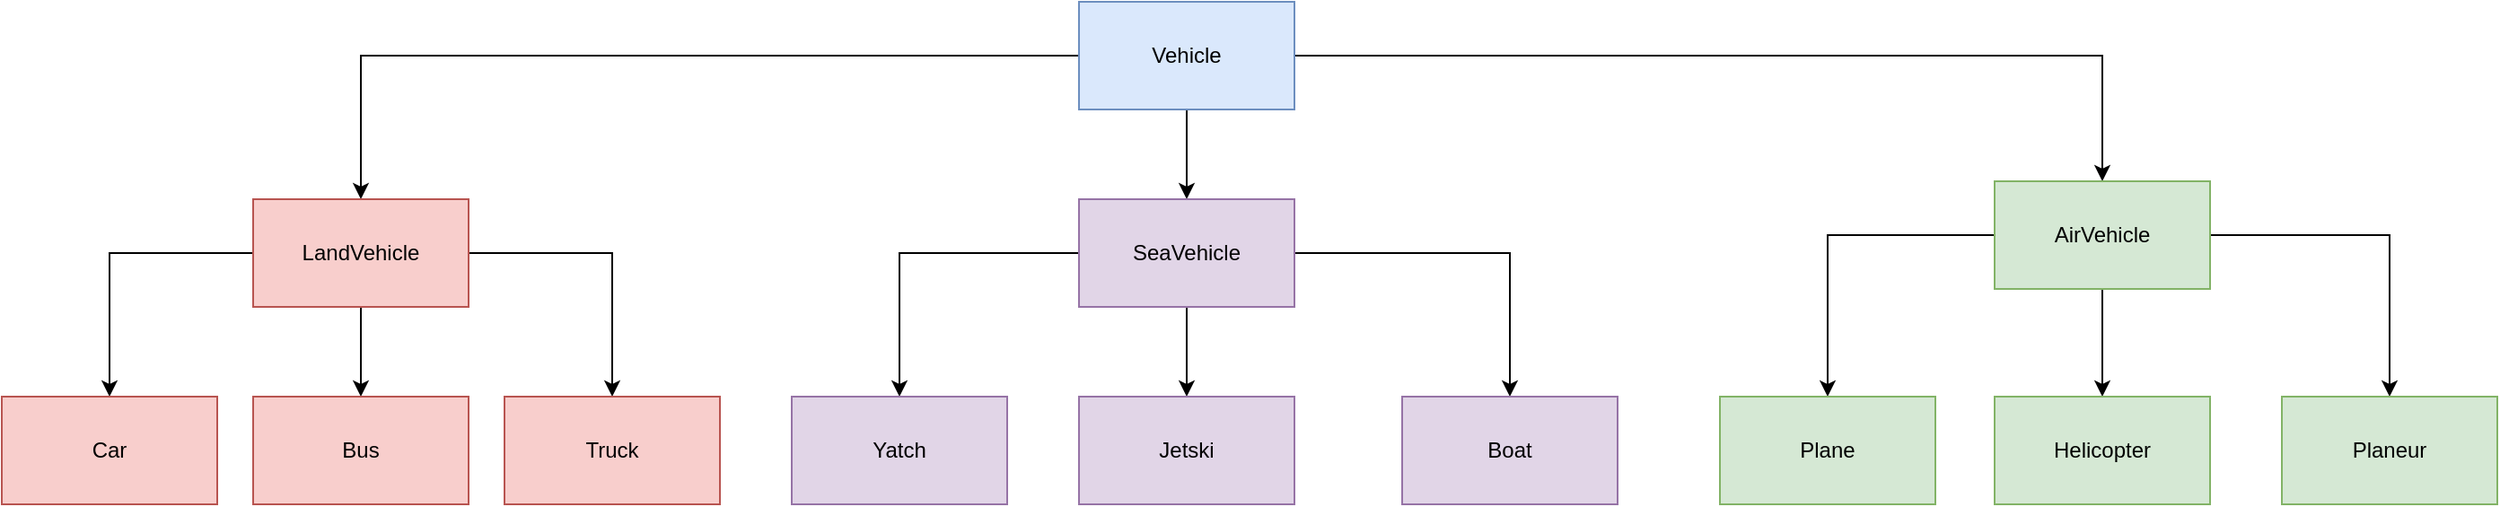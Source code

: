 <mxfile version="20.0.3" type="device"><diagram id="G5lhXh05xCQTbcObvKxY" name="Page-1"><mxGraphModel dx="2253" dy="769" grid="1" gridSize="10" guides="1" tooltips="1" connect="1" arrows="1" fold="1" page="1" pageScale="1" pageWidth="827" pageHeight="1169" math="0" shadow="0"><root><mxCell id="0"/><mxCell id="1" parent="0"/><mxCell id="vrUNonrRYL053WXIr1a5-3" value="" style="edgeStyle=orthogonalEdgeStyle;rounded=0;orthogonalLoop=1;jettySize=auto;html=1;" edge="1" parent="1" source="vrUNonrRYL053WXIr1a5-1" target="vrUNonrRYL053WXIr1a5-2"><mxGeometry relative="1" as="geometry"/></mxCell><mxCell id="vrUNonrRYL053WXIr1a5-5" value="" style="edgeStyle=orthogonalEdgeStyle;rounded=0;orthogonalLoop=1;jettySize=auto;html=1;" edge="1" parent="1" source="vrUNonrRYL053WXIr1a5-1" target="vrUNonrRYL053WXIr1a5-4"><mxGeometry relative="1" as="geometry"/></mxCell><mxCell id="vrUNonrRYL053WXIr1a5-7" value="" style="edgeStyle=orthogonalEdgeStyle;rounded=0;orthogonalLoop=1;jettySize=auto;html=1;" edge="1" parent="1" source="vrUNonrRYL053WXIr1a5-1" target="vrUNonrRYL053WXIr1a5-6"><mxGeometry relative="1" as="geometry"/></mxCell><mxCell id="vrUNonrRYL053WXIr1a5-1" value="Vehicle" style="rounded=0;whiteSpace=wrap;html=1;fillColor=#dae8fc;strokeColor=#6c8ebf;" vertex="1" parent="1"><mxGeometry x="350" y="130" width="120" height="60" as="geometry"/></mxCell><mxCell id="vrUNonrRYL053WXIr1a5-9" value="" style="edgeStyle=orthogonalEdgeStyle;rounded=0;orthogonalLoop=1;jettySize=auto;html=1;" edge="1" parent="1" source="vrUNonrRYL053WXIr1a5-2" target="vrUNonrRYL053WXIr1a5-8"><mxGeometry relative="1" as="geometry"/></mxCell><mxCell id="vrUNonrRYL053WXIr1a5-11" value="" style="edgeStyle=orthogonalEdgeStyle;rounded=0;orthogonalLoop=1;jettySize=auto;html=1;" edge="1" parent="1" source="vrUNonrRYL053WXIr1a5-2" target="vrUNonrRYL053WXIr1a5-10"><mxGeometry relative="1" as="geometry"/></mxCell><mxCell id="vrUNonrRYL053WXIr1a5-13" value="" style="edgeStyle=orthogonalEdgeStyle;rounded=0;orthogonalLoop=1;jettySize=auto;html=1;" edge="1" parent="1" source="vrUNonrRYL053WXIr1a5-2" target="vrUNonrRYL053WXIr1a5-12"><mxGeometry relative="1" as="geometry"/></mxCell><mxCell id="vrUNonrRYL053WXIr1a5-2" value="LandVehicle" style="rounded=0;whiteSpace=wrap;html=1;fillColor=#f8cecc;strokeColor=#b85450;" vertex="1" parent="1"><mxGeometry x="-110" y="240" width="120" height="60" as="geometry"/></mxCell><mxCell id="vrUNonrRYL053WXIr1a5-15" value="" style="edgeStyle=orthogonalEdgeStyle;rounded=0;orthogonalLoop=1;jettySize=auto;html=1;" edge="1" parent="1" source="vrUNonrRYL053WXIr1a5-4" target="vrUNonrRYL053WXIr1a5-14"><mxGeometry relative="1" as="geometry"/></mxCell><mxCell id="vrUNonrRYL053WXIr1a5-17" value="" style="edgeStyle=orthogonalEdgeStyle;rounded=0;orthogonalLoop=1;jettySize=auto;html=1;" edge="1" parent="1" source="vrUNonrRYL053WXIr1a5-4" target="vrUNonrRYL053WXIr1a5-16"><mxGeometry relative="1" as="geometry"/></mxCell><mxCell id="vrUNonrRYL053WXIr1a5-20" value="" style="edgeStyle=orthogonalEdgeStyle;rounded=0;orthogonalLoop=1;jettySize=auto;html=1;" edge="1" parent="1" source="vrUNonrRYL053WXIr1a5-4" target="vrUNonrRYL053WXIr1a5-19"><mxGeometry relative="1" as="geometry"/></mxCell><mxCell id="vrUNonrRYL053WXIr1a5-4" value="SeaVehicle" style="rounded=0;whiteSpace=wrap;html=1;fillColor=#e1d5e7;strokeColor=#9673a6;" vertex="1" parent="1"><mxGeometry x="350" y="240" width="120" height="60" as="geometry"/></mxCell><mxCell id="vrUNonrRYL053WXIr1a5-22" value="" style="edgeStyle=orthogonalEdgeStyle;rounded=0;orthogonalLoop=1;jettySize=auto;html=1;" edge="1" parent="1" source="vrUNonrRYL053WXIr1a5-6" target="vrUNonrRYL053WXIr1a5-21"><mxGeometry relative="1" as="geometry"/></mxCell><mxCell id="vrUNonrRYL053WXIr1a5-24" value="" style="edgeStyle=orthogonalEdgeStyle;rounded=0;orthogonalLoop=1;jettySize=auto;html=1;" edge="1" parent="1" source="vrUNonrRYL053WXIr1a5-6" target="vrUNonrRYL053WXIr1a5-23"><mxGeometry relative="1" as="geometry"/></mxCell><mxCell id="vrUNonrRYL053WXIr1a5-26" value="" style="edgeStyle=orthogonalEdgeStyle;rounded=0;orthogonalLoop=1;jettySize=auto;html=1;" edge="1" parent="1" source="vrUNonrRYL053WXIr1a5-6" target="vrUNonrRYL053WXIr1a5-25"><mxGeometry relative="1" as="geometry"/></mxCell><mxCell id="vrUNonrRYL053WXIr1a5-6" value="AirVehicle" style="rounded=0;whiteSpace=wrap;html=1;fillColor=#d5e8d4;strokeColor=#82b366;" vertex="1" parent="1"><mxGeometry x="860" y="230" width="120" height="60" as="geometry"/></mxCell><mxCell id="vrUNonrRYL053WXIr1a5-8" value="Car" style="rounded=0;whiteSpace=wrap;html=1;fillColor=#f8cecc;strokeColor=#b85450;" vertex="1" parent="1"><mxGeometry x="-250" y="350" width="120" height="60" as="geometry"/></mxCell><mxCell id="vrUNonrRYL053WXIr1a5-10" value="Bus" style="rounded=0;whiteSpace=wrap;html=1;fillColor=#f8cecc;strokeColor=#b85450;" vertex="1" parent="1"><mxGeometry x="-110" y="350" width="120" height="60" as="geometry"/></mxCell><mxCell id="vrUNonrRYL053WXIr1a5-12" value="Truck" style="rounded=0;whiteSpace=wrap;html=1;fillColor=#f8cecc;strokeColor=#b85450;" vertex="1" parent="1"><mxGeometry x="30" y="350" width="120" height="60" as="geometry"/></mxCell><mxCell id="vrUNonrRYL053WXIr1a5-14" value="Yatch" style="rounded=0;whiteSpace=wrap;html=1;fillColor=#e1d5e7;strokeColor=#9673a6;" vertex="1" parent="1"><mxGeometry x="190" y="350" width="120" height="60" as="geometry"/></mxCell><mxCell id="vrUNonrRYL053WXIr1a5-16" value="Jetski" style="rounded=0;whiteSpace=wrap;html=1;fillColor=#e1d5e7;strokeColor=#9673a6;" vertex="1" parent="1"><mxGeometry x="350" y="350" width="120" height="60" as="geometry"/></mxCell><mxCell id="vrUNonrRYL053WXIr1a5-19" value="Boat" style="rounded=0;whiteSpace=wrap;html=1;fillColor=#e1d5e7;strokeColor=#9673a6;" vertex="1" parent="1"><mxGeometry x="530" y="350" width="120" height="60" as="geometry"/></mxCell><mxCell id="vrUNonrRYL053WXIr1a5-21" value="Plane" style="rounded=0;whiteSpace=wrap;html=1;fillColor=#d5e8d4;strokeColor=#82b366;" vertex="1" parent="1"><mxGeometry x="707" y="350" width="120" height="60" as="geometry"/></mxCell><mxCell id="vrUNonrRYL053WXIr1a5-23" value="Helicopter" style="rounded=0;whiteSpace=wrap;html=1;fillColor=#d5e8d4;strokeColor=#82b366;" vertex="1" parent="1"><mxGeometry x="860" y="350" width="120" height="60" as="geometry"/></mxCell><mxCell id="vrUNonrRYL053WXIr1a5-25" value="Planeur" style="rounded=0;whiteSpace=wrap;html=1;fillColor=#d5e8d4;strokeColor=#82b366;" vertex="1" parent="1"><mxGeometry x="1020" y="350" width="120" height="60" as="geometry"/></mxCell></root></mxGraphModel></diagram></mxfile>
